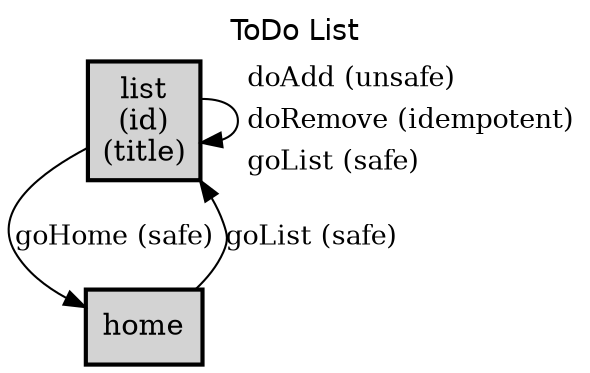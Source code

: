 digraph application_state_diagram {
  graph [
    labelloc="t";
    fontname="Helvetica"
    label="ToDo List";
    URL="index.html" target="_parent"
  ];
  node [shape = box, style = "bold,filled" fillcolor="lightgray"];

    list [margin=0.02, label=<<table cellspacing="0" cellpadding="5" border="0"><tr><td>list<br />(id)<br />(title)<br /></td></tr></table>>,shape=box URL="docs/semantic.list.html" target="_parent"]

    home -> list [label = <goList (safe)> URL="docs/safe.goList.html" target="_parent" fontsize=13];
    list -> home [label = <goHome (safe)> URL="docs/safe.goHome.html" target="_parent" fontsize=13];
    list -> list [label=<<table  border="0"><tr><td align="left" href="docs/unsafe.doAdd.html">doAdd (unsafe)</td></tr><tr><td align="left" href="docs/idempotent.doRemove.html">doRemove (idempotent)</td></tr><tr><td align="left" href="docs/safe.goList.html">goList (safe)</td></tr></table>> fontsize=13];

    home [label = <home> URL="docs/semantic.home.html" target="_parent"]

}